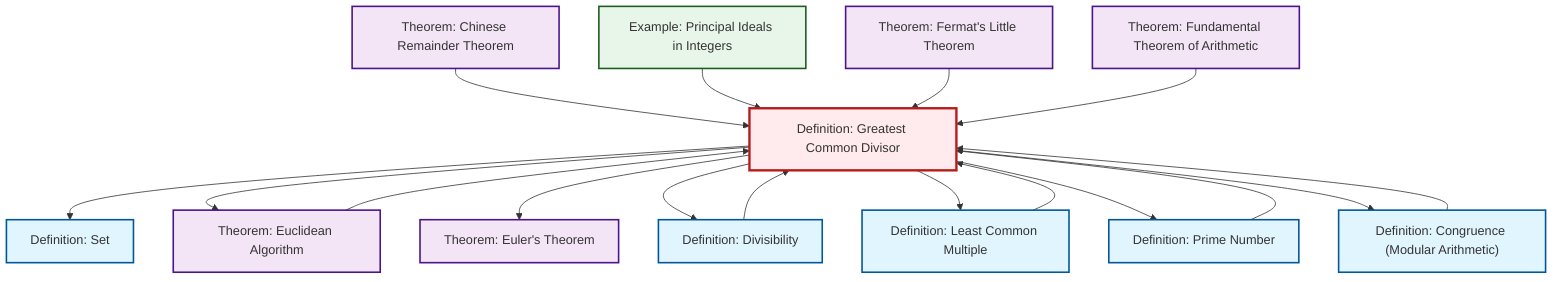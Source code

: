 graph TD
    classDef definition fill:#e1f5fe,stroke:#01579b,stroke-width:2px
    classDef theorem fill:#f3e5f5,stroke:#4a148c,stroke-width:2px
    classDef axiom fill:#fff3e0,stroke:#e65100,stroke-width:2px
    classDef example fill:#e8f5e9,stroke:#1b5e20,stroke-width:2px
    classDef current fill:#ffebee,stroke:#b71c1c,stroke-width:3px
    thm-fundamental-arithmetic["Theorem: Fundamental Theorem of Arithmetic"]:::theorem
    ex-principal-ideal["Example: Principal Ideals in Integers"]:::example
    def-gcd["Definition: Greatest Common Divisor"]:::definition
    def-congruence["Definition: Congruence (Modular Arithmetic)"]:::definition
    def-prime["Definition: Prime Number"]:::definition
    thm-chinese-remainder["Theorem: Chinese Remainder Theorem"]:::theorem
    def-set["Definition: Set"]:::definition
    thm-fermat-little["Theorem: Fermat's Little Theorem"]:::theorem
    def-lcm["Definition: Least Common Multiple"]:::definition
    thm-euler["Theorem: Euler's Theorem"]:::theorem
    def-divisibility["Definition: Divisibility"]:::definition
    thm-euclidean-algorithm["Theorem: Euclidean Algorithm"]:::theorem
    thm-chinese-remainder --> def-gcd
    ex-principal-ideal --> def-gcd
    def-gcd --> def-set
    def-gcd --> thm-euclidean-algorithm
    def-gcd --> thm-euler
    thm-fermat-little --> def-gcd
    thm-euclidean-algorithm --> def-gcd
    thm-fundamental-arithmetic --> def-gcd
    def-congruence --> def-gcd
    def-divisibility --> def-gcd
    def-gcd --> def-divisibility
    def-gcd --> def-lcm
    def-gcd --> def-prime
    def-prime --> def-gcd
    def-gcd --> def-congruence
    def-lcm --> def-gcd
    class def-gcd current